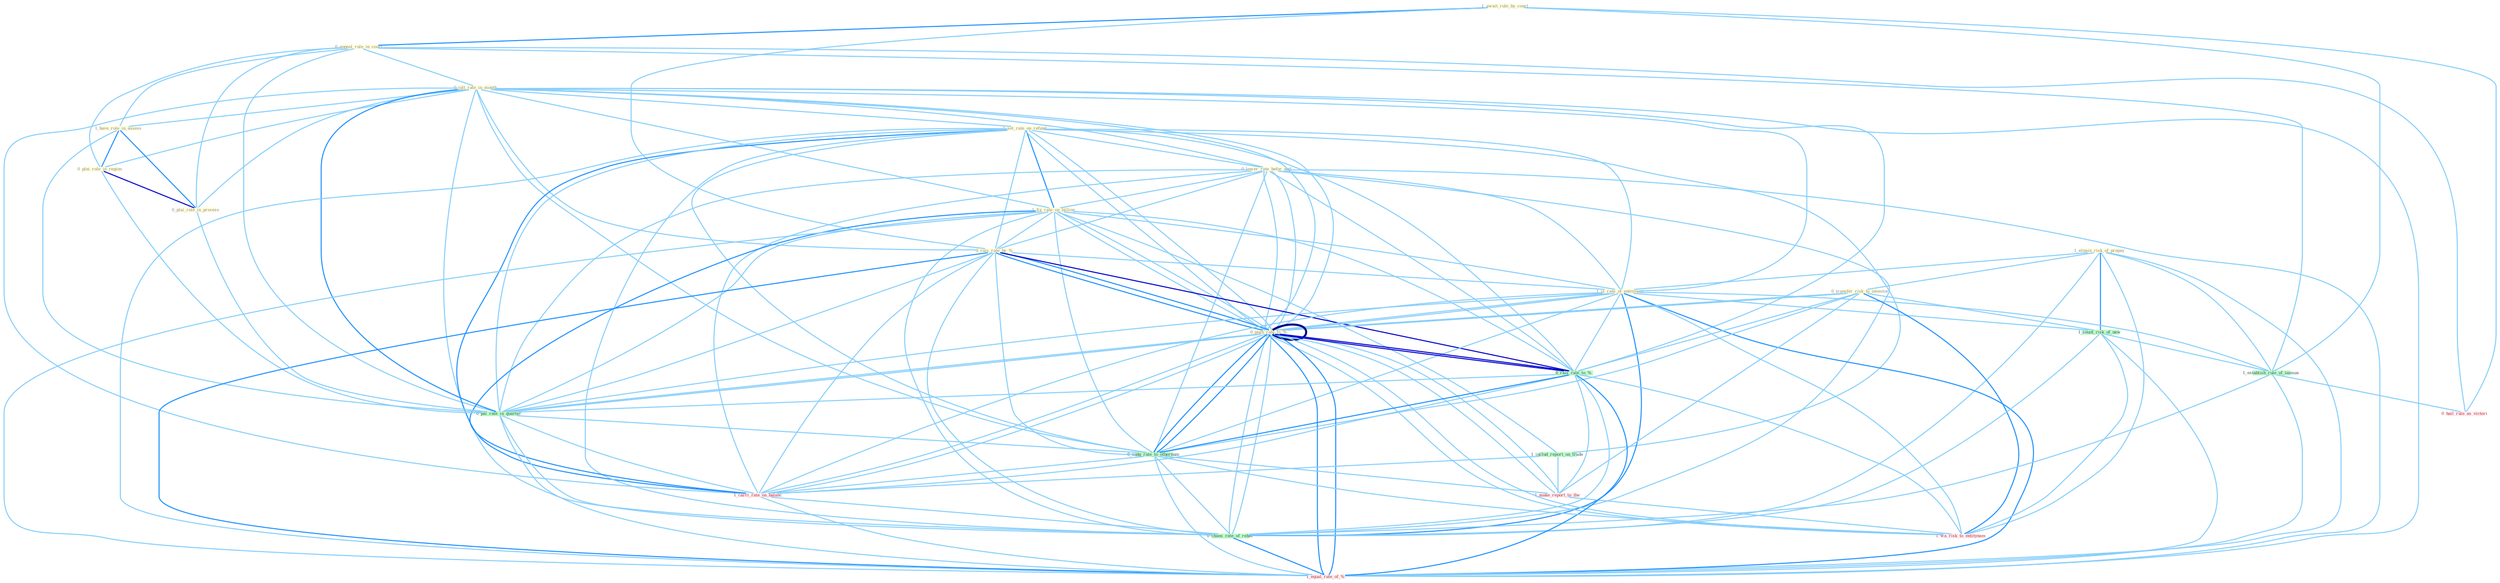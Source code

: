 Graph G{ 
    node
    [shape=polygon,style=filled,width=.5,height=.06,color="#BDFCC9",fixedsize=true,fontsize=4,
    fontcolor="#2f4f4f"];
    {node
    [color="#ffffe0", fontcolor="#8b7d6b"] "1_await_rule_by_court " "1_elimin_risk_of_prepay " "0_appeal_rule_in_court " "0_jolt_rate_in_month " "1_set_rate_on_refund " "0_lower_rate_befor_end " "1_fix_rate_on_billion " "1_have_role_in_assess " "0_plai_role_in_region " "0_rais_rate_by_% " "1_is_rate_of_entitynam " "0_transfer_risk_to_investor " "0_push_rate_to_% " "0_plai_role_in_process "}
{node [color="#fff0f5", fontcolor="#b22222"] "1_carri_rate_on_balanc " "1_make_report_to_the " "1_wa_risk_to_entitynam " "0_hail_rule_as_victori " "1_equal_rate_of_% "}
edge [color="#B0E2FF"];

	"1_await_rule_by_court " -- "0_appeal_rule_in_court " [w="2", color="#1e90ff" , len=0.8];
	"1_await_rule_by_court " -- "0_rais_rate_by_% " [w="1", color="#87cefa" ];
	"1_await_rule_by_court " -- "1_establish_rule_of_immun " [w="1", color="#87cefa" ];
	"1_await_rule_by_court " -- "0_hail_rule_as_victori " [w="1", color="#87cefa" ];
	"1_elimin_risk_of_prepay " -- "1_is_rate_of_entitynam " [w="1", color="#87cefa" ];
	"1_elimin_risk_of_prepay " -- "0_transfer_risk_to_investor " [w="1", color="#87cefa" ];
	"1_elimin_risk_of_prepay " -- "1_count_risk_of_new " [w="2", color="#1e90ff" , len=0.8];
	"1_elimin_risk_of_prepay " -- "1_establish_rule_of_immun " [w="1", color="#87cefa" ];
	"1_elimin_risk_of_prepay " -- "0_choos_rate_of_rebat " [w="1", color="#87cefa" ];
	"1_elimin_risk_of_prepay " -- "1_wa_risk_to_entitynam " [w="1", color="#87cefa" ];
	"1_elimin_risk_of_prepay " -- "1_equal_rate_of_% " [w="1", color="#87cefa" ];
	"0_appeal_rule_in_court " -- "0_jolt_rate_in_month " [w="1", color="#87cefa" ];
	"0_appeal_rule_in_court " -- "1_have_role_in_assess " [w="1", color="#87cefa" ];
	"0_appeal_rule_in_court " -- "0_plai_role_in_region " [w="1", color="#87cefa" ];
	"0_appeal_rule_in_court " -- "0_plai_role_in_process " [w="1", color="#87cefa" ];
	"0_appeal_rule_in_court " -- "1_establish_rule_of_immun " [w="1", color="#87cefa" ];
	"0_appeal_rule_in_court " -- "0_pai_rate_in_quarter " [w="1", color="#87cefa" ];
	"0_appeal_rule_in_court " -- "0_hail_rule_as_victori " [w="1", color="#87cefa" ];
	"0_jolt_rate_in_month " -- "1_set_rate_on_refund " [w="1", color="#87cefa" ];
	"0_jolt_rate_in_month " -- "0_lower_rate_befor_end " [w="1", color="#87cefa" ];
	"0_jolt_rate_in_month " -- "1_fix_rate_on_billion " [w="1", color="#87cefa" ];
	"0_jolt_rate_in_month " -- "1_have_role_in_assess " [w="1", color="#87cefa" ];
	"0_jolt_rate_in_month " -- "0_plai_role_in_region " [w="1", color="#87cefa" ];
	"0_jolt_rate_in_month " -- "0_rais_rate_by_% " [w="1", color="#87cefa" ];
	"0_jolt_rate_in_month " -- "1_is_rate_of_entitynam " [w="1", color="#87cefa" ];
	"0_jolt_rate_in_month " -- "0_push_rate_to_% " [w="1", color="#87cefa" ];
	"0_jolt_rate_in_month " -- "0_plai_role_in_process " [w="1", color="#87cefa" ];
	"0_jolt_rate_in_month " -- "0_push_rate_to_% " [w="1", color="#87cefa" ];
	"0_jolt_rate_in_month " -- "0_rais_rate_to_% " [w="1", color="#87cefa" ];
	"0_jolt_rate_in_month " -- "0_pai_rate_in_quarter " [w="2", color="#1e90ff" , len=0.8];
	"0_jolt_rate_in_month " -- "0_nudg_rate_to_othernum " [w="1", color="#87cefa" ];
	"0_jolt_rate_in_month " -- "1_carri_rate_on_balanc " [w="1", color="#87cefa" ];
	"0_jolt_rate_in_month " -- "0_choos_rate_of_rebat " [w="1", color="#87cefa" ];
	"0_jolt_rate_in_month " -- "1_equal_rate_of_% " [w="1", color="#87cefa" ];
	"1_set_rate_on_refund " -- "0_lower_rate_befor_end " [w="1", color="#87cefa" ];
	"1_set_rate_on_refund " -- "1_fix_rate_on_billion " [w="2", color="#1e90ff" , len=0.8];
	"1_set_rate_on_refund " -- "0_rais_rate_by_% " [w="1", color="#87cefa" ];
	"1_set_rate_on_refund " -- "1_is_rate_of_entitynam " [w="1", color="#87cefa" ];
	"1_set_rate_on_refund " -- "0_push_rate_to_% " [w="1", color="#87cefa" ];
	"1_set_rate_on_refund " -- "0_push_rate_to_% " [w="1", color="#87cefa" ];
	"1_set_rate_on_refund " -- "0_rais_rate_to_% " [w="1", color="#87cefa" ];
	"1_set_rate_on_refund " -- "0_pai_rate_in_quarter " [w="1", color="#87cefa" ];
	"1_set_rate_on_refund " -- "0_nudg_rate_to_othernum " [w="1", color="#87cefa" ];
	"1_set_rate_on_refund " -- "1_includ_report_on_trade " [w="1", color="#87cefa" ];
	"1_set_rate_on_refund " -- "1_carri_rate_on_balanc " [w="2", color="#1e90ff" , len=0.8];
	"1_set_rate_on_refund " -- "0_choos_rate_of_rebat " [w="1", color="#87cefa" ];
	"1_set_rate_on_refund " -- "1_equal_rate_of_% " [w="1", color="#87cefa" ];
	"0_lower_rate_befor_end " -- "1_fix_rate_on_billion " [w="1", color="#87cefa" ];
	"0_lower_rate_befor_end " -- "0_rais_rate_by_% " [w="1", color="#87cefa" ];
	"0_lower_rate_befor_end " -- "1_is_rate_of_entitynam " [w="1", color="#87cefa" ];
	"0_lower_rate_befor_end " -- "0_push_rate_to_% " [w="1", color="#87cefa" ];
	"0_lower_rate_befor_end " -- "0_push_rate_to_% " [w="1", color="#87cefa" ];
	"0_lower_rate_befor_end " -- "0_rais_rate_to_% " [w="1", color="#87cefa" ];
	"0_lower_rate_befor_end " -- "0_pai_rate_in_quarter " [w="1", color="#87cefa" ];
	"0_lower_rate_befor_end " -- "0_nudg_rate_to_othernum " [w="1", color="#87cefa" ];
	"0_lower_rate_befor_end " -- "1_carri_rate_on_balanc " [w="1", color="#87cefa" ];
	"0_lower_rate_befor_end " -- "0_choos_rate_of_rebat " [w="1", color="#87cefa" ];
	"0_lower_rate_befor_end " -- "1_equal_rate_of_% " [w="1", color="#87cefa" ];
	"1_fix_rate_on_billion " -- "0_rais_rate_by_% " [w="1", color="#87cefa" ];
	"1_fix_rate_on_billion " -- "1_is_rate_of_entitynam " [w="1", color="#87cefa" ];
	"1_fix_rate_on_billion " -- "0_push_rate_to_% " [w="1", color="#87cefa" ];
	"1_fix_rate_on_billion " -- "0_push_rate_to_% " [w="1", color="#87cefa" ];
	"1_fix_rate_on_billion " -- "0_rais_rate_to_% " [w="1", color="#87cefa" ];
	"1_fix_rate_on_billion " -- "0_pai_rate_in_quarter " [w="1", color="#87cefa" ];
	"1_fix_rate_on_billion " -- "0_nudg_rate_to_othernum " [w="1", color="#87cefa" ];
	"1_fix_rate_on_billion " -- "1_includ_report_on_trade " [w="1", color="#87cefa" ];
	"1_fix_rate_on_billion " -- "1_carri_rate_on_balanc " [w="2", color="#1e90ff" , len=0.8];
	"1_fix_rate_on_billion " -- "0_choos_rate_of_rebat " [w="1", color="#87cefa" ];
	"1_fix_rate_on_billion " -- "1_equal_rate_of_% " [w="1", color="#87cefa" ];
	"1_have_role_in_assess " -- "0_plai_role_in_region " [w="2", color="#1e90ff" , len=0.8];
	"1_have_role_in_assess " -- "0_plai_role_in_process " [w="2", color="#1e90ff" , len=0.8];
	"1_have_role_in_assess " -- "0_pai_rate_in_quarter " [w="1", color="#87cefa" ];
	"0_plai_role_in_region " -- "0_plai_role_in_process " [w="3", color="#0000cd" , len=0.6];
	"0_plai_role_in_region " -- "0_pai_rate_in_quarter " [w="1", color="#87cefa" ];
	"0_rais_rate_by_% " -- "1_is_rate_of_entitynam " [w="1", color="#87cefa" ];
	"0_rais_rate_by_% " -- "0_push_rate_to_% " [w="2", color="#1e90ff" , len=0.8];
	"0_rais_rate_by_% " -- "0_push_rate_to_% " [w="2", color="#1e90ff" , len=0.8];
	"0_rais_rate_by_% " -- "0_rais_rate_to_% " [w="3", color="#0000cd" , len=0.6];
	"0_rais_rate_by_% " -- "0_pai_rate_in_quarter " [w="1", color="#87cefa" ];
	"0_rais_rate_by_% " -- "0_nudg_rate_to_othernum " [w="1", color="#87cefa" ];
	"0_rais_rate_by_% " -- "1_carri_rate_on_balanc " [w="1", color="#87cefa" ];
	"0_rais_rate_by_% " -- "0_choos_rate_of_rebat " [w="1", color="#87cefa" ];
	"0_rais_rate_by_% " -- "1_equal_rate_of_% " [w="2", color="#1e90ff" , len=0.8];
	"1_is_rate_of_entitynam " -- "0_push_rate_to_% " [w="1", color="#87cefa" ];
	"1_is_rate_of_entitynam " -- "1_count_risk_of_new " [w="1", color="#87cefa" ];
	"1_is_rate_of_entitynam " -- "0_push_rate_to_% " [w="1", color="#87cefa" ];
	"1_is_rate_of_entitynam " -- "0_rais_rate_to_% " [w="1", color="#87cefa" ];
	"1_is_rate_of_entitynam " -- "1_establish_rule_of_immun " [w="1", color="#87cefa" ];
	"1_is_rate_of_entitynam " -- "0_pai_rate_in_quarter " [w="1", color="#87cefa" ];
	"1_is_rate_of_entitynam " -- "0_nudg_rate_to_othernum " [w="1", color="#87cefa" ];
	"1_is_rate_of_entitynam " -- "1_carri_rate_on_balanc " [w="1", color="#87cefa" ];
	"1_is_rate_of_entitynam " -- "0_choos_rate_of_rebat " [w="2", color="#1e90ff" , len=0.8];
	"1_is_rate_of_entitynam " -- "1_wa_risk_to_entitynam " [w="1", color="#87cefa" ];
	"1_is_rate_of_entitynam " -- "1_equal_rate_of_% " [w="2", color="#1e90ff" , len=0.8];
	"0_transfer_risk_to_investor " -- "0_push_rate_to_% " [w="1", color="#87cefa" ];
	"0_transfer_risk_to_investor " -- "1_count_risk_of_new " [w="1", color="#87cefa" ];
	"0_transfer_risk_to_investor " -- "0_push_rate_to_% " [w="1", color="#87cefa" ];
	"0_transfer_risk_to_investor " -- "0_rais_rate_to_% " [w="1", color="#87cefa" ];
	"0_transfer_risk_to_investor " -- "0_nudg_rate_to_othernum " [w="1", color="#87cefa" ];
	"0_transfer_risk_to_investor " -- "1_make_report_to_the " [w="1", color="#87cefa" ];
	"0_transfer_risk_to_investor " -- "1_wa_risk_to_entitynam " [w="2", color="#1e90ff" , len=0.8];
	"0_push_rate_to_% " -- "0_push_rate_to_% " [w="4", style=bold, color="#000080", len=0.4];
	"0_push_rate_to_% " -- "0_rais_rate_to_% " [w="3", color="#0000cd" , len=0.6];
	"0_push_rate_to_% " -- "0_pai_rate_in_quarter " [w="1", color="#87cefa" ];
	"0_push_rate_to_% " -- "0_nudg_rate_to_othernum " [w="2", color="#1e90ff" , len=0.8];
	"0_push_rate_to_% " -- "1_carri_rate_on_balanc " [w="1", color="#87cefa" ];
	"0_push_rate_to_% " -- "1_make_report_to_the " [w="1", color="#87cefa" ];
	"0_push_rate_to_% " -- "0_choos_rate_of_rebat " [w="1", color="#87cefa" ];
	"0_push_rate_to_% " -- "1_wa_risk_to_entitynam " [w="1", color="#87cefa" ];
	"0_push_rate_to_% " -- "1_equal_rate_of_% " [w="2", color="#1e90ff" , len=0.8];
	"0_plai_role_in_process " -- "0_pai_rate_in_quarter " [w="1", color="#87cefa" ];
	"1_count_risk_of_new " -- "1_establish_rule_of_immun " [w="1", color="#87cefa" ];
	"1_count_risk_of_new " -- "0_choos_rate_of_rebat " [w="1", color="#87cefa" ];
	"1_count_risk_of_new " -- "1_wa_risk_to_entitynam " [w="1", color="#87cefa" ];
	"1_count_risk_of_new " -- "1_equal_rate_of_% " [w="1", color="#87cefa" ];
	"0_push_rate_to_% " -- "0_rais_rate_to_% " [w="3", color="#0000cd" , len=0.6];
	"0_push_rate_to_% " -- "0_pai_rate_in_quarter " [w="1", color="#87cefa" ];
	"0_push_rate_to_% " -- "0_nudg_rate_to_othernum " [w="2", color="#1e90ff" , len=0.8];
	"0_push_rate_to_% " -- "1_carri_rate_on_balanc " [w="1", color="#87cefa" ];
	"0_push_rate_to_% " -- "1_make_report_to_the " [w="1", color="#87cefa" ];
	"0_push_rate_to_% " -- "0_choos_rate_of_rebat " [w="1", color="#87cefa" ];
	"0_push_rate_to_% " -- "1_wa_risk_to_entitynam " [w="1", color="#87cefa" ];
	"0_push_rate_to_% " -- "1_equal_rate_of_% " [w="2", color="#1e90ff" , len=0.8];
	"0_rais_rate_to_% " -- "0_pai_rate_in_quarter " [w="1", color="#87cefa" ];
	"0_rais_rate_to_% " -- "0_nudg_rate_to_othernum " [w="2", color="#1e90ff" , len=0.8];
	"0_rais_rate_to_% " -- "1_carri_rate_on_balanc " [w="1", color="#87cefa" ];
	"0_rais_rate_to_% " -- "1_make_report_to_the " [w="1", color="#87cefa" ];
	"0_rais_rate_to_% " -- "0_choos_rate_of_rebat " [w="1", color="#87cefa" ];
	"0_rais_rate_to_% " -- "1_wa_risk_to_entitynam " [w="1", color="#87cefa" ];
	"0_rais_rate_to_% " -- "1_equal_rate_of_% " [w="2", color="#1e90ff" , len=0.8];
	"1_establish_rule_of_immun " -- "0_choos_rate_of_rebat " [w="1", color="#87cefa" ];
	"1_establish_rule_of_immun " -- "0_hail_rule_as_victori " [w="1", color="#87cefa" ];
	"1_establish_rule_of_immun " -- "1_equal_rate_of_% " [w="1", color="#87cefa" ];
	"0_pai_rate_in_quarter " -- "0_nudg_rate_to_othernum " [w="1", color="#87cefa" ];
	"0_pai_rate_in_quarter " -- "1_carri_rate_on_balanc " [w="1", color="#87cefa" ];
	"0_pai_rate_in_quarter " -- "0_choos_rate_of_rebat " [w="1", color="#87cefa" ];
	"0_pai_rate_in_quarter " -- "1_equal_rate_of_% " [w="1", color="#87cefa" ];
	"0_nudg_rate_to_othernum " -- "1_carri_rate_on_balanc " [w="1", color="#87cefa" ];
	"0_nudg_rate_to_othernum " -- "1_make_report_to_the " [w="1", color="#87cefa" ];
	"0_nudg_rate_to_othernum " -- "0_choos_rate_of_rebat " [w="1", color="#87cefa" ];
	"0_nudg_rate_to_othernum " -- "1_wa_risk_to_entitynam " [w="1", color="#87cefa" ];
	"0_nudg_rate_to_othernum " -- "1_equal_rate_of_% " [w="1", color="#87cefa" ];
	"1_includ_report_on_trade " -- "1_carri_rate_on_balanc " [w="1", color="#87cefa" ];
	"1_includ_report_on_trade " -- "1_make_report_to_the " [w="1", color="#87cefa" ];
	"1_carri_rate_on_balanc " -- "0_choos_rate_of_rebat " [w="1", color="#87cefa" ];
	"1_carri_rate_on_balanc " -- "1_equal_rate_of_% " [w="1", color="#87cefa" ];
	"1_make_report_to_the " -- "1_wa_risk_to_entitynam " [w="1", color="#87cefa" ];
	"0_choos_rate_of_rebat " -- "1_equal_rate_of_% " [w="2", color="#1e90ff" , len=0.8];
}
